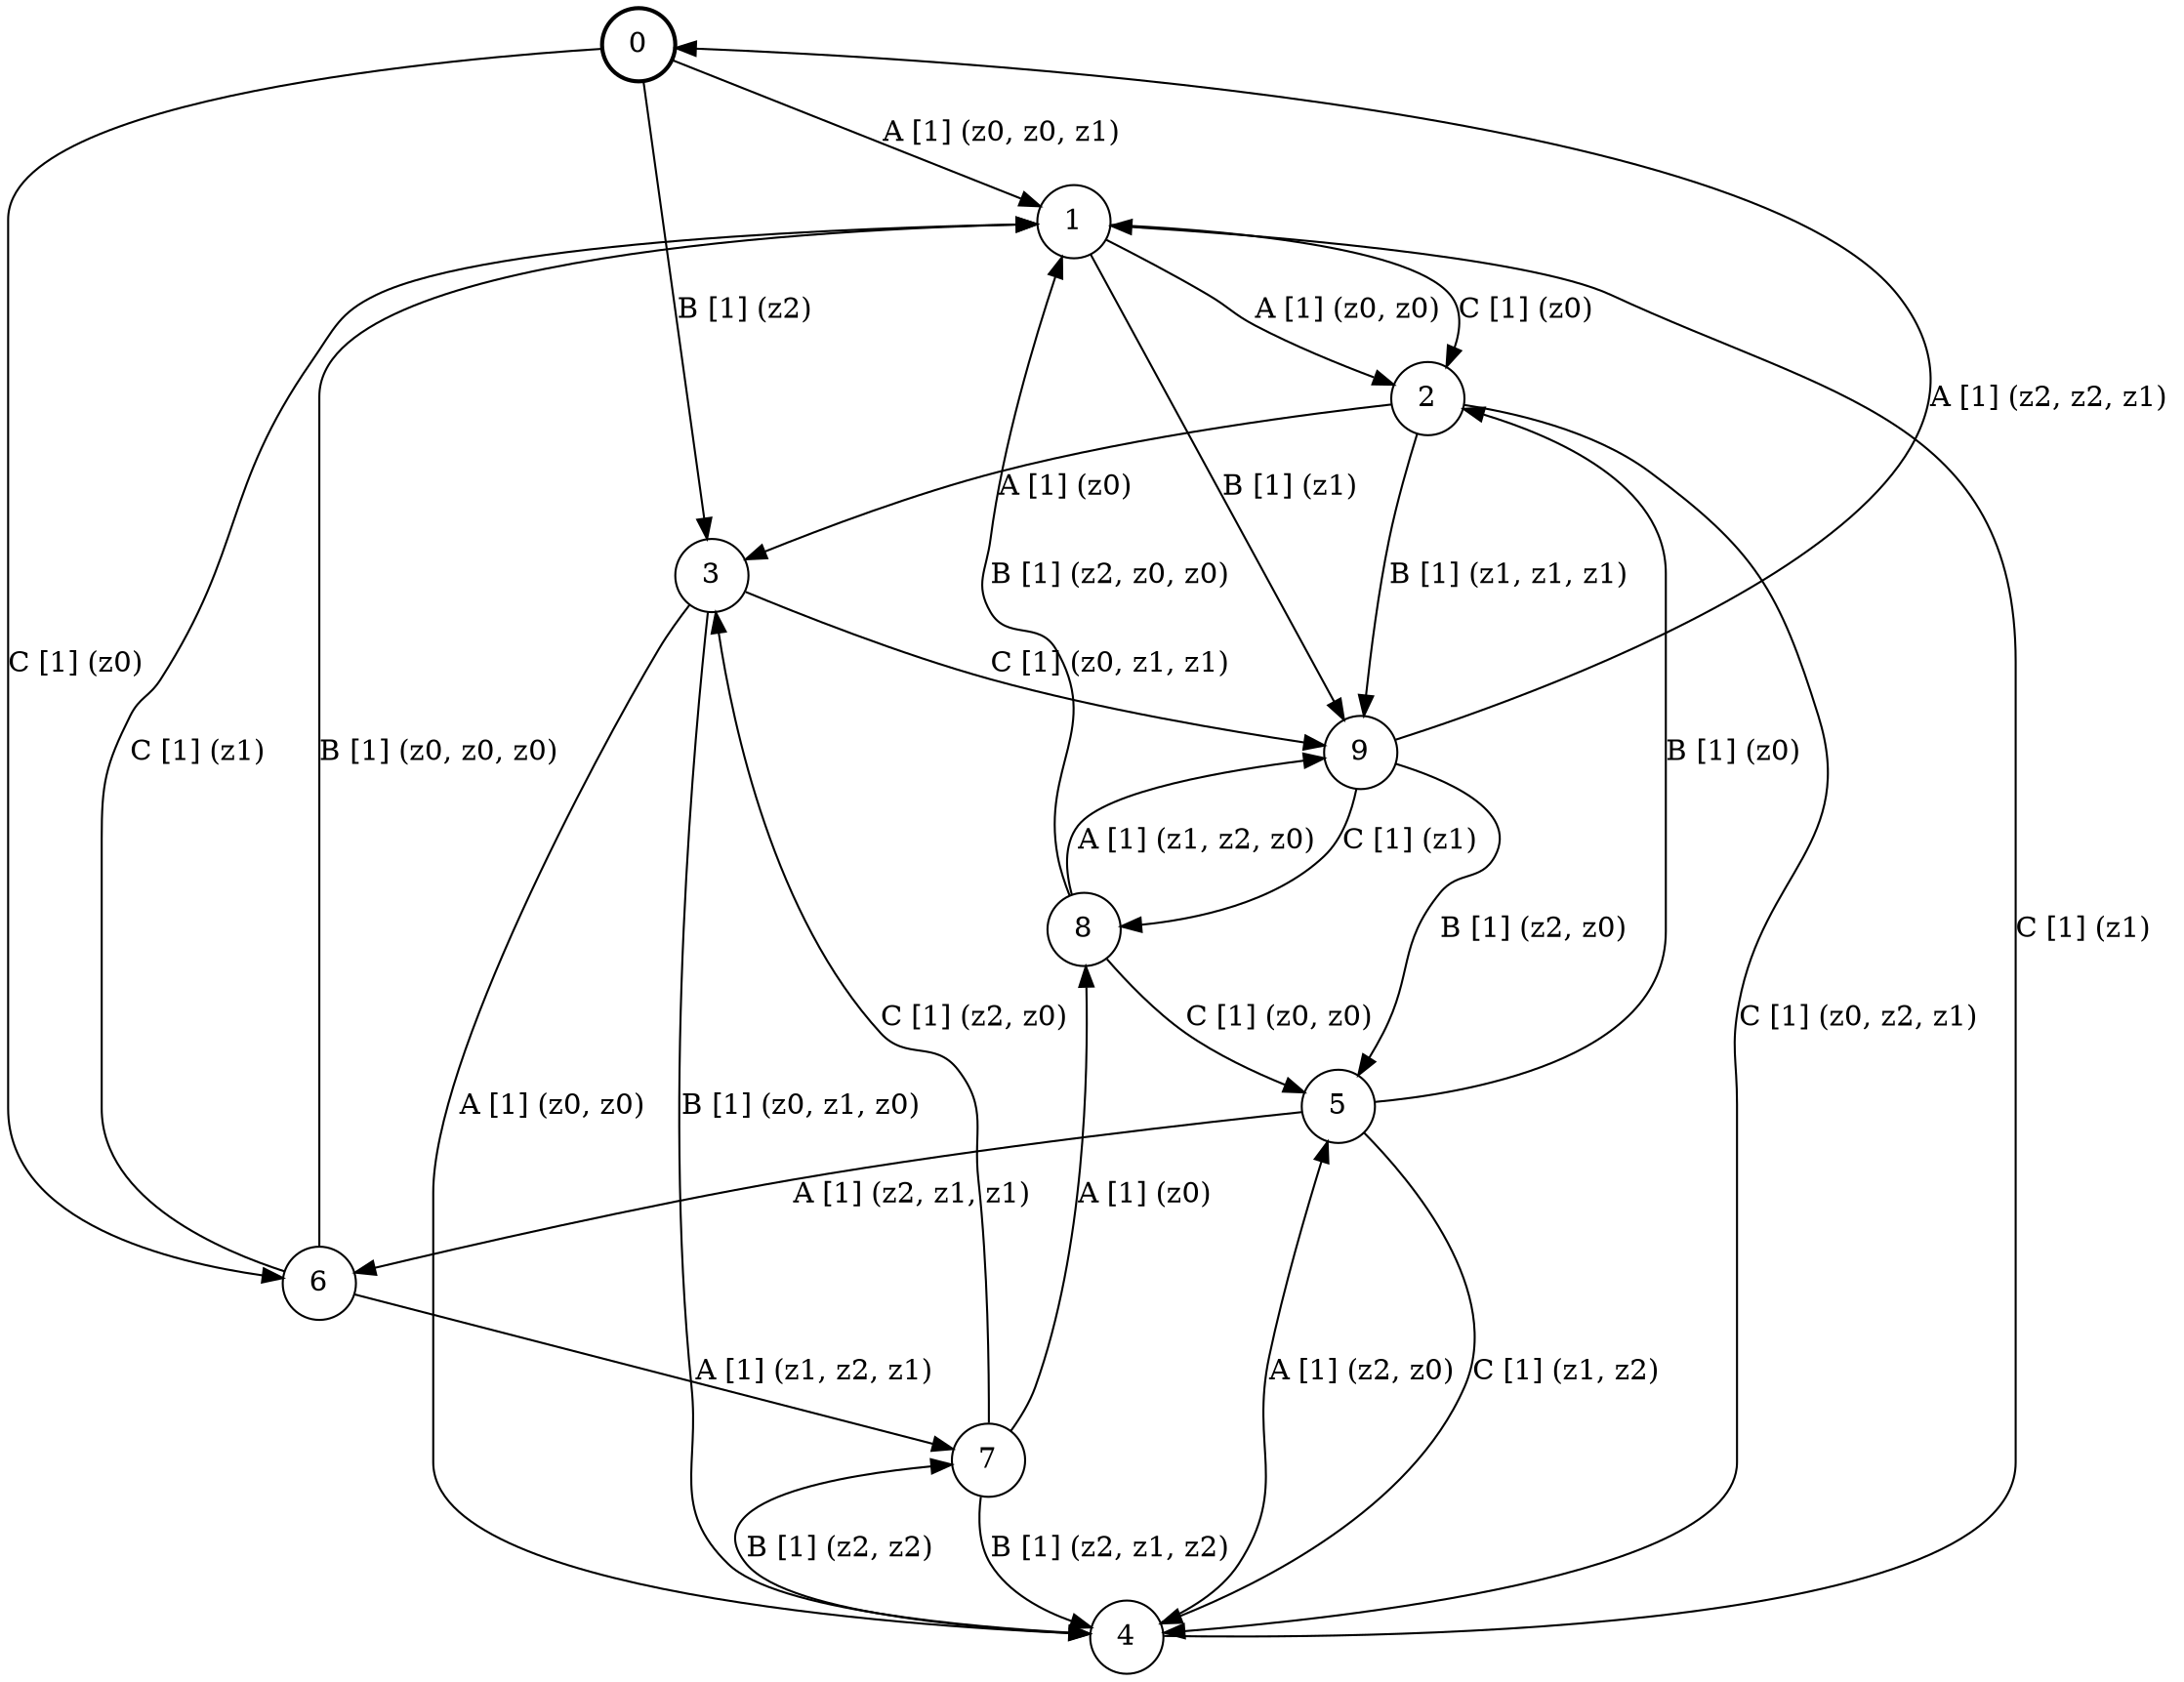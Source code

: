# generated file, don't try to modify
# command: dot -Tpng <filename> > tree.png
digraph Automaton {
    node [shape = circle];
    0 [style = "bold"];
    0 -> 1 [label = "A [1] (z0, z0, z1) "];
    0 -> 3 [label = "B [1] (z2) "];
    0 -> 6 [label = "C [1] (z0) "];
    1 -> 2 [label = "A [1] (z0, z0) "];
    1 -> 9 [label = "B [1] (z1) "];
    1 -> 2 [label = "C [1] (z0) "];
    2 -> 3 [label = "A [1] (z0) "];
    2 -> 9 [label = "B [1] (z1, z1, z1) "];
    2 -> 4 [label = "C [1] (z0, z2, z1) "];
    3 -> 4 [label = "A [1] (z0, z0) "];
    3 -> 4 [label = "B [1] (z0, z1, z0) "];
    3 -> 9 [label = "C [1] (z0, z1, z1) "];
    4 -> 5 [label = "A [1] (z2, z0) "];
    4 -> 7 [label = "B [1] (z2, z2) "];
    4 -> 1 [label = "C [1] (z1) "];
    5 -> 6 [label = "A [1] (z2, z1, z1) "];
    5 -> 2 [label = "B [1] (z0) "];
    5 -> 4 [label = "C [1] (z1, z2) "];
    6 -> 7 [label = "A [1] (z1, z2, z1) "];
    6 -> 1 [label = "B [1] (z0, z0, z0) "];
    6 -> 1 [label = "C [1] (z1) "];
    7 -> 8 [label = "A [1] (z0) "];
    7 -> 4 [label = "B [1] (z2, z1, z2) "];
    7 -> 3 [label = "C [1] (z2, z0) "];
    8 -> 9 [label = "A [1] (z1, z2, z0) "];
    8 -> 1 [label = "B [1] (z2, z0, z0) "];
    8 -> 5 [label = "C [1] (z0, z0) "];
    9 -> 0 [label = "A [1] (z2, z2, z1) "];
    9 -> 5 [label = "B [1] (z2, z0) "];
    9 -> 8 [label = "C [1] (z1) "];
}
